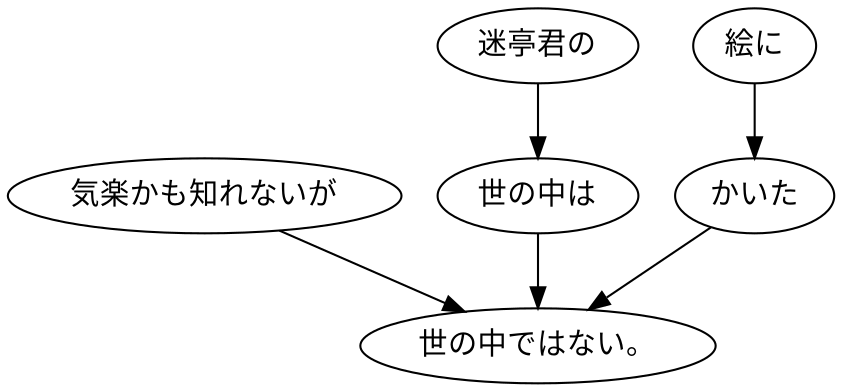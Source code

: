 digraph graph9096 {
	node0 [label="気楽かも知れないが"];
	node1 [label="迷亭君の"];
	node2 [label="世の中は"];
	node3 [label="絵に"];
	node4 [label="かいた"];
	node5 [label="世の中ではない。"];
	node0 -> node5;
	node1 -> node2;
	node2 -> node5;
	node3 -> node4;
	node4 -> node5;
}
